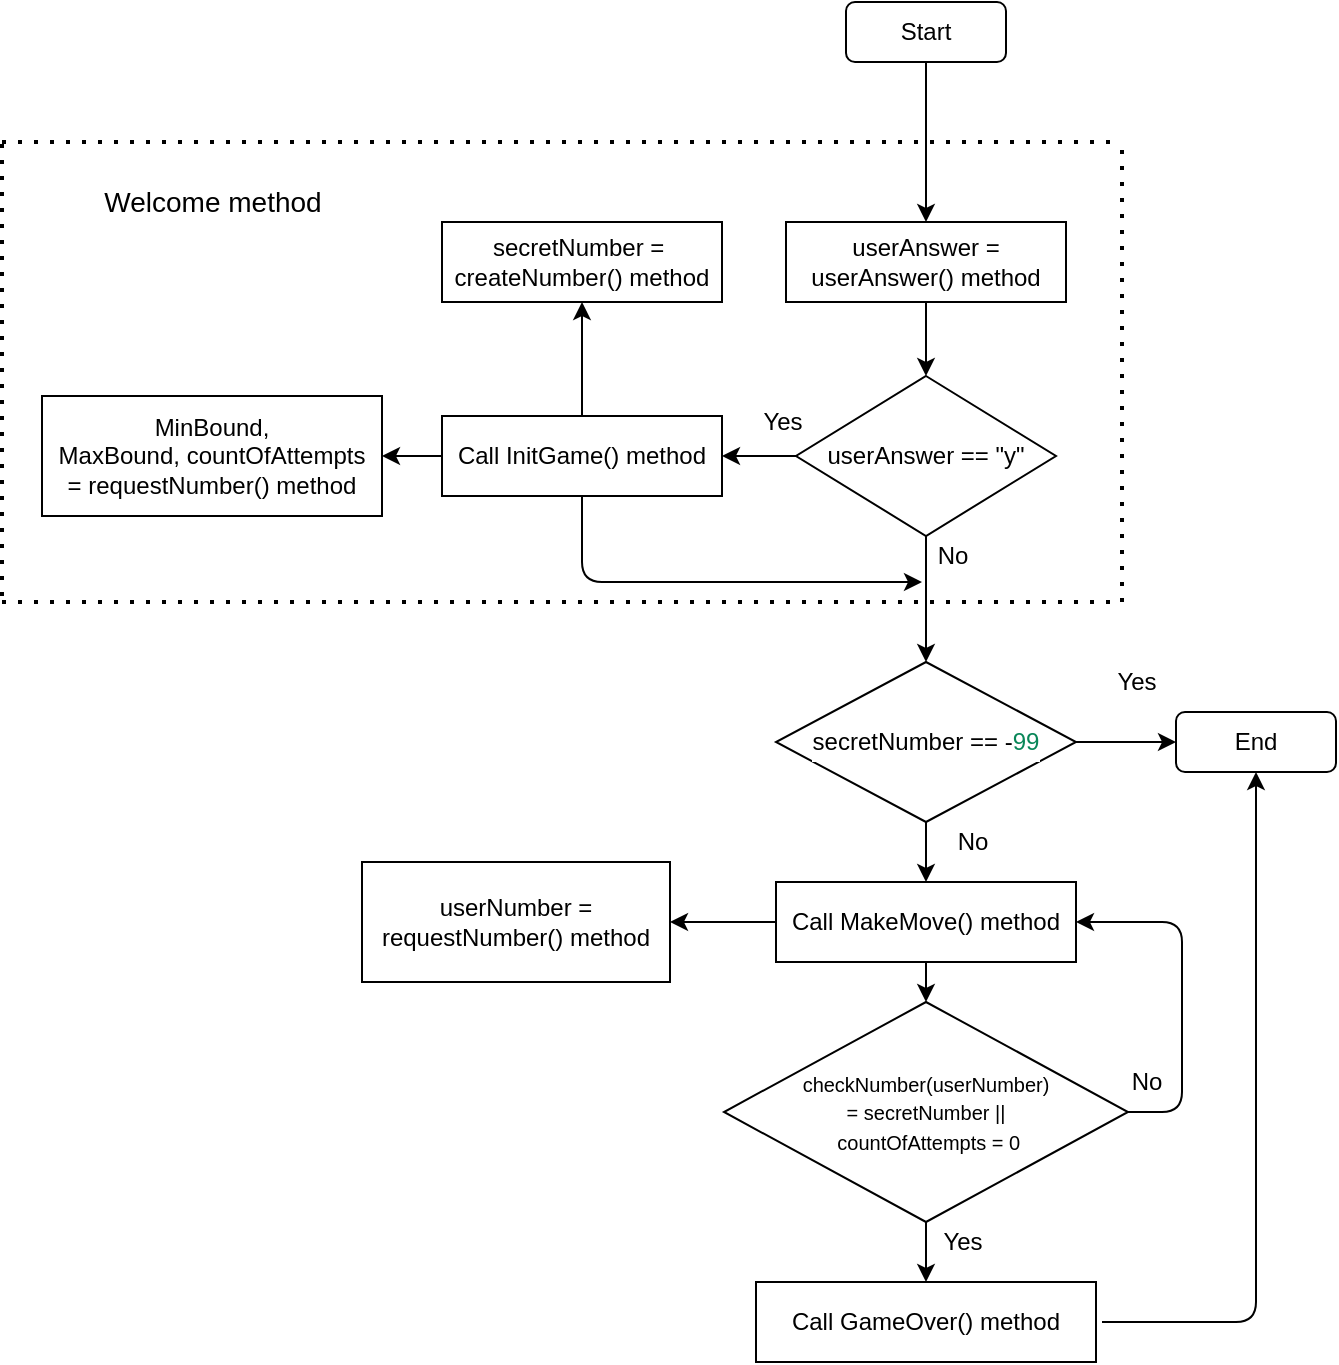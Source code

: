 <mxfile>
    <diagram id="F2QloxTw4qLtaRo8RxWE" name="Страница 1">
        <mxGraphModel dx="478" dy="279" grid="1" gridSize="10" guides="1" tooltips="1" connect="1" arrows="1" fold="1" page="1" pageScale="1" pageWidth="827" pageHeight="1169" math="0" shadow="0">
            <root>
                <mxCell id="0"/>
                <mxCell id="1" parent="0"/>
                <mxCell id="67" style="edgeStyle=none;html=1;entryX=0.5;entryY=0;entryDx=0;entryDy=0;" edge="1" parent="1" source="2" target="55">
                    <mxGeometry relative="1" as="geometry">
                        <mxPoint x="560" y="240" as="targetPoint"/>
                    </mxGeometry>
                </mxCell>
                <mxCell id="2" value="Start" style="rounded=1;whiteSpace=wrap;html=1;" parent="1" vertex="1">
                    <mxGeometry x="522" y="170" width="80" height="30" as="geometry"/>
                </mxCell>
                <mxCell id="31" value="" style="edgeStyle=none;html=1;" edge="1" parent="1" source="5" target="30">
                    <mxGeometry relative="1" as="geometry"/>
                </mxCell>
                <mxCell id="53" style="edgeStyle=none;html=1;exitX=0.5;exitY=1;exitDx=0;exitDy=0;" edge="1" parent="1" source="5">
                    <mxGeometry relative="1" as="geometry">
                        <mxPoint x="560" y="460" as="targetPoint"/>
                        <Array as="points">
                            <mxPoint x="390" y="460"/>
                        </Array>
                    </mxGeometry>
                </mxCell>
                <mxCell id="54" value="" style="edgeStyle=none;html=1;" edge="1" parent="1" source="5" target="27">
                    <mxGeometry relative="1" as="geometry"/>
                </mxCell>
                <mxCell id="5" value="Call InitGame() method" style="rounded=0;whiteSpace=wrap;html=1;" parent="1" vertex="1">
                    <mxGeometry x="320" y="377" width="140" height="40" as="geometry"/>
                </mxCell>
                <mxCell id="70" value="" style="edgeStyle=none;html=1;" edge="1" parent="1" source="9" target="69">
                    <mxGeometry relative="1" as="geometry"/>
                </mxCell>
                <mxCell id="80" value="" style="edgeStyle=none;html=1;" edge="1" parent="1" source="9" target="79">
                    <mxGeometry relative="1" as="geometry"/>
                </mxCell>
                <mxCell id="9" value="&lt;font style=&quot;font-size: 12px&quot;&gt;Call&amp;nbsp;&lt;span style=&quot;background-color: rgb(255 , 255 , 255)&quot;&gt;MakeMove()&lt;/span&gt;&lt;span&gt;&amp;nbsp;method&lt;/span&gt;&lt;/font&gt;" style="rounded=0;whiteSpace=wrap;html=1;" parent="1" vertex="1">
                    <mxGeometry x="487" y="610" width="150" height="40" as="geometry"/>
                </mxCell>
                <mxCell id="76" style="edgeStyle=none;html=1;entryX=0.5;entryY=1;entryDx=0;entryDy=0;" edge="1" parent="1" target="13">
                    <mxGeometry relative="1" as="geometry">
                        <mxPoint x="650" y="830" as="sourcePoint"/>
                        <Array as="points">
                            <mxPoint x="727" y="830"/>
                        </Array>
                    </mxGeometry>
                </mxCell>
                <mxCell id="11" value="&lt;font&gt;Call&amp;nbsp;&lt;span style=&quot;background-color: rgb(255 , 255 , 255)&quot;&gt;&lt;font style=&quot;font-size: 12px&quot;&gt;GameOver&lt;/font&gt;&lt;/span&gt;&lt;/font&gt;&lt;span style=&quot;background-color: rgb(255 , 255 , 255)&quot;&gt;()&lt;/span&gt;&lt;span&gt;&amp;nbsp;method&lt;/span&gt;" style="rounded=0;whiteSpace=wrap;html=1;" parent="1" vertex="1">
                    <mxGeometry x="477" y="810" width="170" height="40" as="geometry"/>
                </mxCell>
                <mxCell id="13" value="End" style="rounded=1;whiteSpace=wrap;html=1;" parent="1" vertex="1">
                    <mxGeometry x="687" y="525" width="80" height="30" as="geometry"/>
                </mxCell>
                <mxCell id="27" value="&lt;font style=&quot;font-size: 12px&quot;&gt;secretNumber =&amp;nbsp; createNumber&lt;span style=&quot;background-color: rgb(255 , 255 , 255)&quot;&gt;()&lt;/span&gt;&lt;span&gt;&amp;nbsp;method&lt;/span&gt;&lt;/font&gt;" style="rounded=0;whiteSpace=wrap;html=1;" vertex="1" parent="1">
                    <mxGeometry x="320" y="280" width="140" height="40" as="geometry"/>
                </mxCell>
                <mxCell id="30" value="&lt;font style=&quot;font-size: 12px&quot;&gt;MinBound, MaxBound,&amp;nbsp;&lt;span style=&quot;background-color: rgb(255 , 255 , 255)&quot;&gt;countOfAttempts&lt;/span&gt;&lt;br&gt;=&amp;nbsp;requestNumber&lt;span style=&quot;background-color: rgb(255 , 255 , 255)&quot;&gt;()&lt;/span&gt;&lt;span&gt;&amp;nbsp;method&lt;/span&gt;&lt;/font&gt;" style="rounded=0;whiteSpace=wrap;html=1;" vertex="1" parent="1">
                    <mxGeometry x="120" y="367" width="170" height="60" as="geometry"/>
                </mxCell>
                <mxCell id="37" value="" style="edgeStyle=none;html=1;" edge="1" parent="1" source="35" target="13">
                    <mxGeometry relative="1" as="geometry"/>
                </mxCell>
                <mxCell id="39" value="" style="edgeStyle=none;html=1;" edge="1" parent="1" source="35" target="9">
                    <mxGeometry relative="1" as="geometry"/>
                </mxCell>
                <mxCell id="35" value="&lt;div style=&quot;background-color: rgb(255 , 255 , 255) ; line-height: 19px&quot;&gt;&lt;font style=&quot;font-size: 12px&quot;&gt;secretNumber == -&lt;span style=&quot;color: rgb(9 , 134 , 88)&quot;&gt;99&lt;/span&gt;&lt;/font&gt;&lt;/div&gt;" style="rhombus;whiteSpace=wrap;html=1;rounded=0;" vertex="1" parent="1">
                    <mxGeometry x="487" y="500" width="150" height="80" as="geometry"/>
                </mxCell>
                <mxCell id="38" value="Yes" style="text;html=1;align=center;verticalAlign=middle;resizable=0;points=[];autosize=1;strokeColor=none;" vertex="1" parent="1">
                    <mxGeometry x="647" y="500" width="40" height="20" as="geometry"/>
                </mxCell>
                <mxCell id="40" value="No" style="text;html=1;align=center;verticalAlign=middle;resizable=0;points=[];autosize=1;strokeColor=none;" vertex="1" parent="1">
                    <mxGeometry x="570" y="580" width="30" height="20" as="geometry"/>
                </mxCell>
                <mxCell id="45" value="" style="edgeStyle=none;html=1;" edge="1" parent="1" source="43" target="35">
                    <mxGeometry relative="1" as="geometry"/>
                </mxCell>
                <mxCell id="47" value="" style="edgeStyle=none;html=1;" edge="1" parent="1" source="43" target="5">
                    <mxGeometry relative="1" as="geometry"/>
                </mxCell>
                <mxCell id="43" value="&lt;span&gt;userAnswer == &quot;y&quot;&lt;/span&gt;" style="rhombus;whiteSpace=wrap;html=1;rounded=0;" vertex="1" parent="1">
                    <mxGeometry x="497" y="357" width="130" height="80" as="geometry"/>
                </mxCell>
                <mxCell id="46" value="No" style="text;html=1;align=center;verticalAlign=middle;resizable=0;points=[];autosize=1;strokeColor=none;" vertex="1" parent="1">
                    <mxGeometry x="560" y="437" width="30" height="20" as="geometry"/>
                </mxCell>
                <mxCell id="48" value="Yes" style="text;html=1;align=center;verticalAlign=middle;resizable=0;points=[];autosize=1;strokeColor=none;" vertex="1" parent="1">
                    <mxGeometry x="470" y="370" width="40" height="20" as="geometry"/>
                </mxCell>
                <mxCell id="58" value="" style="edgeStyle=none;html=1;entryX=0.5;entryY=0;entryDx=0;entryDy=0;" edge="1" parent="1" source="55" target="43">
                    <mxGeometry relative="1" as="geometry"/>
                </mxCell>
                <mxCell id="55" value="userAnswer = userAnswer() method" style="rounded=0;whiteSpace=wrap;html=1;" vertex="1" parent="1">
                    <mxGeometry x="492" y="280" width="140" height="40" as="geometry"/>
                </mxCell>
                <mxCell id="60" value="" style="endArrow=none;dashed=1;html=1;dashPattern=1 3;strokeWidth=2;" edge="1" parent="1">
                    <mxGeometry width="50" height="50" relative="1" as="geometry">
                        <mxPoint x="100" y="470" as="sourcePoint"/>
                        <mxPoint x="660" y="470" as="targetPoint"/>
                    </mxGeometry>
                </mxCell>
                <mxCell id="61" value="" style="endArrow=none;dashed=1;html=1;dashPattern=1 3;strokeWidth=2;" edge="1" parent="1">
                    <mxGeometry width="50" height="50" relative="1" as="geometry">
                        <mxPoint x="660" y="470" as="sourcePoint"/>
                        <mxPoint x="660" y="240" as="targetPoint"/>
                    </mxGeometry>
                </mxCell>
                <mxCell id="62" value="" style="endArrow=none;dashed=1;html=1;dashPattern=1 3;strokeWidth=2;" edge="1" parent="1">
                    <mxGeometry width="50" height="50" relative="1" as="geometry">
                        <mxPoint x="100" y="240" as="sourcePoint"/>
                        <mxPoint x="660" y="240" as="targetPoint"/>
                    </mxGeometry>
                </mxCell>
                <mxCell id="63" value="" style="endArrow=none;dashed=1;html=1;dashPattern=1 3;strokeWidth=2;" edge="1" parent="1">
                    <mxGeometry width="50" height="50" relative="1" as="geometry">
                        <mxPoint x="100" y="467" as="sourcePoint"/>
                        <mxPoint x="100" y="240" as="targetPoint"/>
                    </mxGeometry>
                </mxCell>
                <mxCell id="64" value="&lt;font style=&quot;font-size: 14px&quot;&gt;Welcome method&lt;/font&gt;" style="text;html=1;align=center;verticalAlign=middle;resizable=0;points=[];autosize=1;strokeColor=none;" vertex="1" parent="1">
                    <mxGeometry x="145" y="260" width="120" height="20" as="geometry"/>
                </mxCell>
                <mxCell id="72" value="" style="edgeStyle=none;html=1;" edge="1" parent="1" source="69" target="11">
                    <mxGeometry relative="1" as="geometry"/>
                </mxCell>
                <mxCell id="78" style="edgeStyle=none;html=1;entryX=1;entryY=0.5;entryDx=0;entryDy=0;exitX=1;exitY=0.5;exitDx=0;exitDy=0;" edge="1" parent="1" source="69" target="9">
                    <mxGeometry relative="1" as="geometry">
                        <Array as="points">
                            <mxPoint x="690" y="725"/>
                            <mxPoint x="690" y="630"/>
                        </Array>
                    </mxGeometry>
                </mxCell>
                <mxCell id="69" value="&lt;font style=&quot;font-size: 10px&quot;&gt;checkNumber(userNumber)&lt;br&gt;= secretNumber ||&lt;br&gt;&amp;nbsp;&lt;span style=&quot;background-color: rgb(255 , 255 , 255)&quot;&gt;countOfAttempts = 0&lt;/span&gt;&lt;/font&gt;" style="rhombus;whiteSpace=wrap;html=1;rounded=0;" vertex="1" parent="1">
                    <mxGeometry x="461" y="670" width="202" height="110" as="geometry"/>
                </mxCell>
                <mxCell id="74" value="Yes" style="text;html=1;align=center;verticalAlign=middle;resizable=0;points=[];autosize=1;strokeColor=none;" vertex="1" parent="1">
                    <mxGeometry x="560" y="780" width="40" height="20" as="geometry"/>
                </mxCell>
                <mxCell id="75" value="No" style="text;html=1;align=center;verticalAlign=middle;resizable=0;points=[];autosize=1;strokeColor=none;" vertex="1" parent="1">
                    <mxGeometry x="657" y="700" width="30" height="20" as="geometry"/>
                </mxCell>
                <mxCell id="79" value="&lt;font style=&quot;font-size: 12px&quot;&gt;userNumber = requestNumber&lt;span style=&quot;background-color: rgb(255 , 255 , 255)&quot;&gt;()&lt;/span&gt;&lt;span&gt;&amp;nbsp;method&lt;/span&gt;&lt;/font&gt;" style="rounded=0;whiteSpace=wrap;html=1;" vertex="1" parent="1">
                    <mxGeometry x="280" y="600" width="154" height="60" as="geometry"/>
                </mxCell>
            </root>
        </mxGraphModel>
    </diagram>
</mxfile>